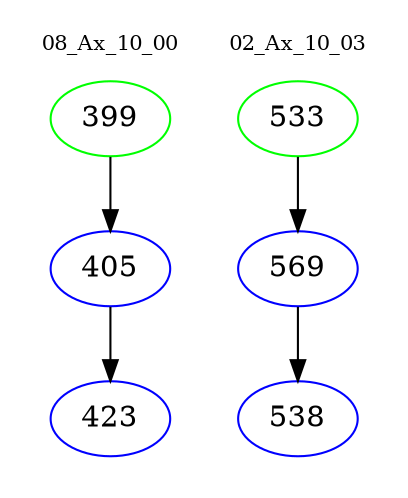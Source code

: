 digraph{
subgraph cluster_0 {
color = white
label = "08_Ax_10_00";
fontsize=10;
T0_399 [label="399", color="green"]
T0_399 -> T0_405 [color="black"]
T0_405 [label="405", color="blue"]
T0_405 -> T0_423 [color="black"]
T0_423 [label="423", color="blue"]
}
subgraph cluster_1 {
color = white
label = "02_Ax_10_03";
fontsize=10;
T1_533 [label="533", color="green"]
T1_533 -> T1_569 [color="black"]
T1_569 [label="569", color="blue"]
T1_569 -> T1_538 [color="black"]
T1_538 [label="538", color="blue"]
}
}
